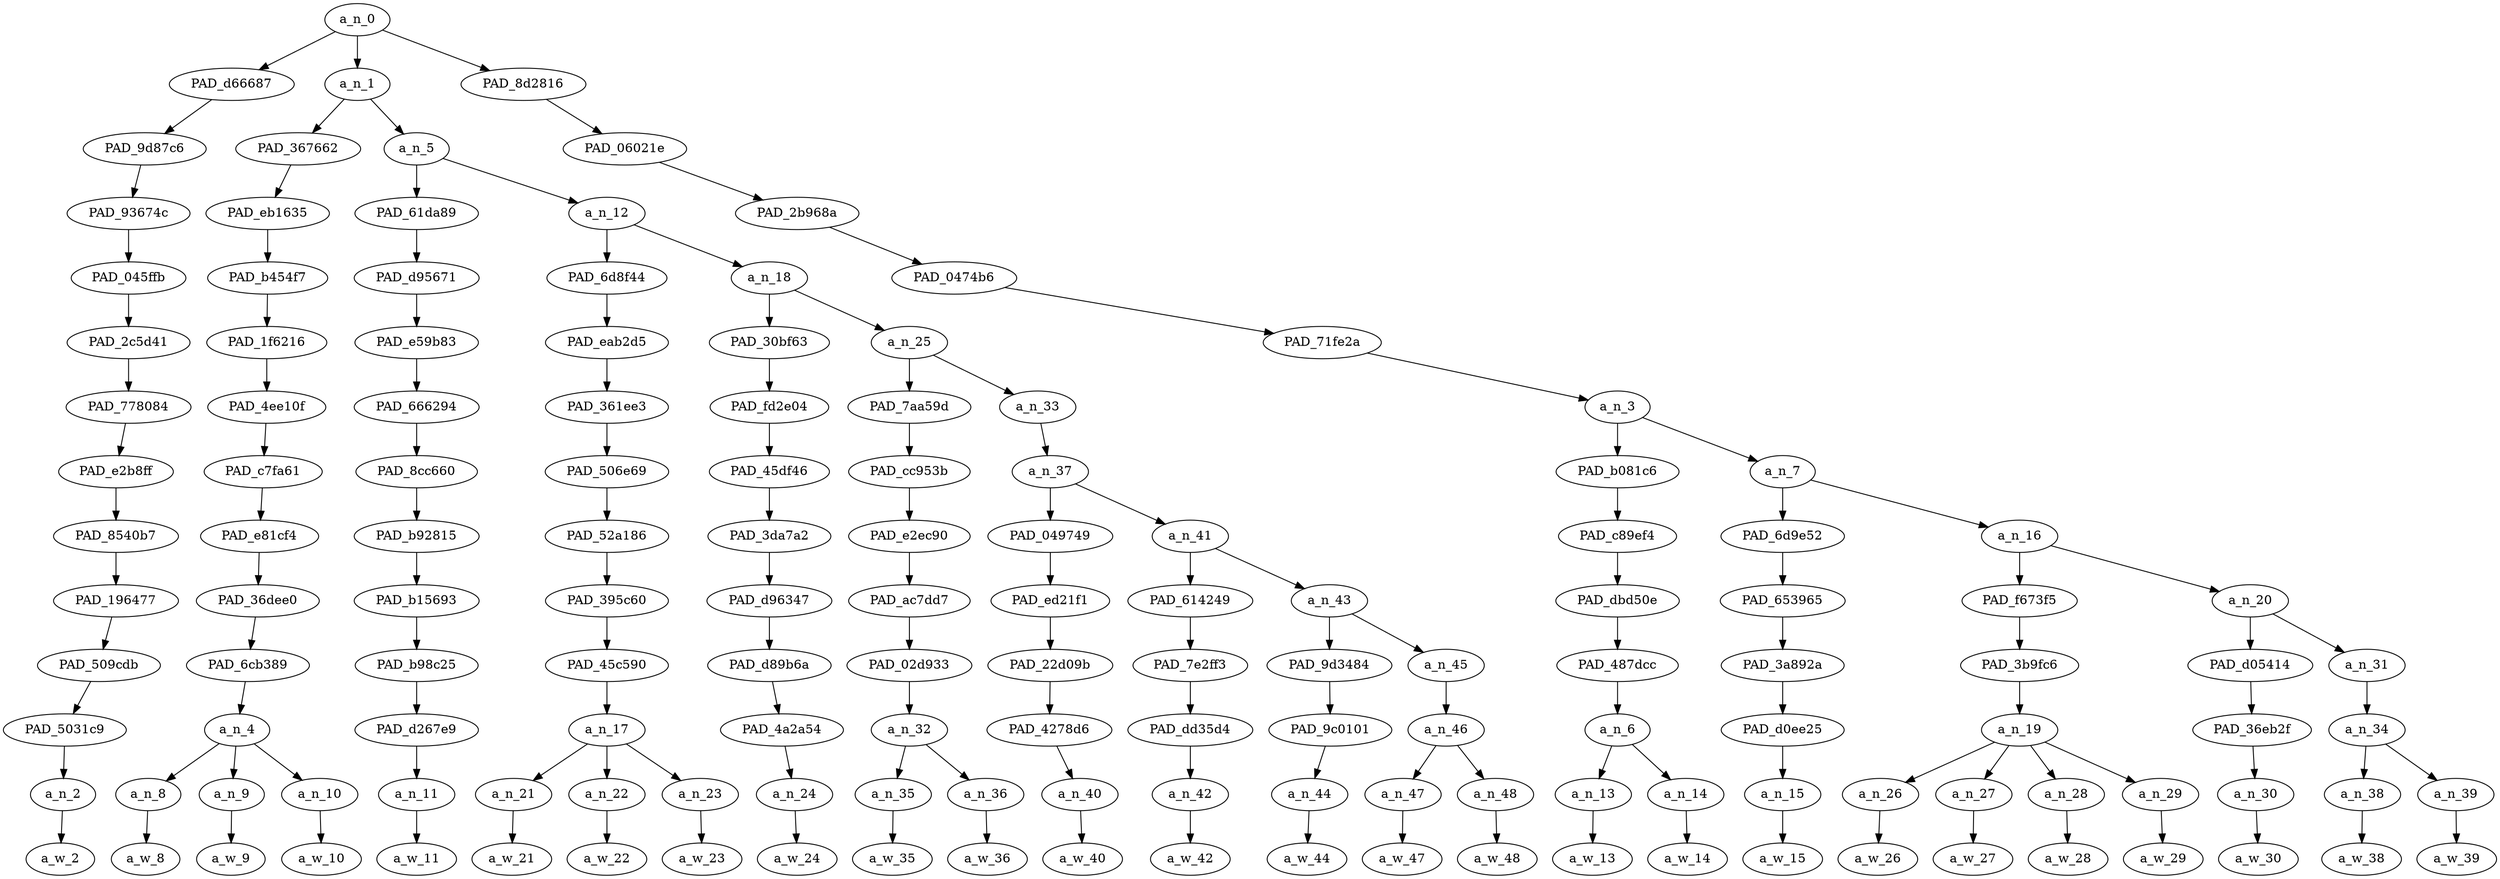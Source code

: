 strict digraph "" {
	a_n_0	[div_dir=1,
		index=0,
		level=13,
		pos="12.067057291666666,13!",
		text_span="[0, 1, 2, 3, 4, 5, 6, 7, 8, 9, 10, 11, 12, 13, 14, 15, 16, 17, 18, 19, 20, 21, 22, 23, 24, 25]",
		value=1.00000001];
	PAD_d66687	[div_dir=1,
		index=1,
		level=12,
		pos="15.0,12!",
		text_span="[15]",
		value=0.02553242];
	a_n_0 -> PAD_d66687;
	a_n_1	[div_dir=1,
		index=0,
		level=12,
		pos="2.919921875,12!",
		text_span="[0, 1, 2, 3, 4, 5, 6, 7, 8, 9, 10, 11, 12, 13, 14]",
		value=0.55175688];
	a_n_0 -> a_n_1;
	PAD_8d2816	[div_dir=1,
		index=2,
		level=12,
		pos="18.28125,12!",
		text_span="[16, 17, 18, 19, 20, 21, 22, 23, 24, 25]",
		value=0.42257754];
	a_n_0 -> PAD_8d2816;
	PAD_9d87c6	[div_dir=1,
		index=2,
		level=11,
		pos="15.0,11!",
		text_span="[15]",
		value=0.02553242];
	PAD_d66687 -> PAD_9d87c6;
	PAD_93674c	[div_dir=1,
		index=3,
		level=10,
		pos="15.0,10!",
		text_span="[15]",
		value=0.02553242];
	PAD_9d87c6 -> PAD_93674c;
	PAD_045ffb	[div_dir=1,
		index=4,
		level=9,
		pos="15.0,9!",
		text_span="[15]",
		value=0.02553242];
	PAD_93674c -> PAD_045ffb;
	PAD_2c5d41	[div_dir=1,
		index=5,
		level=8,
		pos="15.0,8!",
		text_span="[15]",
		value=0.02553242];
	PAD_045ffb -> PAD_2c5d41;
	PAD_778084	[div_dir=1,
		index=6,
		level=7,
		pos="15.0,7!",
		text_span="[15]",
		value=0.02553242];
	PAD_2c5d41 -> PAD_778084;
	PAD_e2b8ff	[div_dir=1,
		index=6,
		level=6,
		pos="15.0,6!",
		text_span="[15]",
		value=0.02553242];
	PAD_778084 -> PAD_e2b8ff;
	PAD_8540b7	[div_dir=1,
		index=7,
		level=5,
		pos="15.0,5!",
		text_span="[15]",
		value=0.02553242];
	PAD_e2b8ff -> PAD_8540b7;
	PAD_196477	[div_dir=1,
		index=8,
		level=4,
		pos="15.0,4!",
		text_span="[15]",
		value=0.02553242];
	PAD_8540b7 -> PAD_196477;
	PAD_509cdb	[div_dir=1,
		index=9,
		level=3,
		pos="15.0,3!",
		text_span="[15]",
		value=0.02553242];
	PAD_196477 -> PAD_509cdb;
	PAD_5031c9	[div_dir=1,
		index=9,
		level=2,
		pos="15.0,2!",
		text_span="[15]",
		value=0.02553242];
	PAD_509cdb -> PAD_5031c9;
	a_n_2	[div_dir=1,
		index=15,
		level=1,
		pos="15.0,1!",
		text_span="[15]",
		value=0.02553242];
	PAD_5031c9 -> a_n_2;
	a_w_2	[div_dir=0,
		index=15,
		level=0,
		pos="15,0!",
		text_span="[15]",
		value=but];
	a_n_2 -> a_w_2;
	PAD_367662	[div_dir=1,
		index=0,
		level=11,
		pos="1.0,11!",
		text_span="[0, 1, 2]",
		value=0.18090620];
	a_n_1 -> PAD_367662;
	a_n_5	[div_dir=-1,
		index=1,
		level=11,
		pos="4.83984375,11!",
		text_span="[3, 4, 5, 6, 7, 8, 9, 10, 11, 12, 13, 14]",
		value=0.37082136];
	a_n_1 -> a_n_5;
	PAD_eb1635	[div_dir=1,
		index=0,
		level=10,
		pos="1.0,10!",
		text_span="[0, 1, 2]",
		value=0.18090620];
	PAD_367662 -> PAD_eb1635;
	PAD_b454f7	[div_dir=1,
		index=0,
		level=9,
		pos="1.0,9!",
		text_span="[0, 1, 2]",
		value=0.18090620];
	PAD_eb1635 -> PAD_b454f7;
	PAD_1f6216	[div_dir=1,
		index=0,
		level=8,
		pos="1.0,8!",
		text_span="[0, 1, 2]",
		value=0.18090620];
	PAD_b454f7 -> PAD_1f6216;
	PAD_4ee10f	[div_dir=1,
		index=0,
		level=7,
		pos="1.0,7!",
		text_span="[0, 1, 2]",
		value=0.18090620];
	PAD_1f6216 -> PAD_4ee10f;
	PAD_c7fa61	[div_dir=1,
		index=0,
		level=6,
		pos="1.0,6!",
		text_span="[0, 1, 2]",
		value=0.18090620];
	PAD_4ee10f -> PAD_c7fa61;
	PAD_e81cf4	[div_dir=1,
		index=0,
		level=5,
		pos="1.0,5!",
		text_span="[0, 1, 2]",
		value=0.18090620];
	PAD_c7fa61 -> PAD_e81cf4;
	PAD_36dee0	[div_dir=1,
		index=0,
		level=4,
		pos="1.0,4!",
		text_span="[0, 1, 2]",
		value=0.18090620];
	PAD_e81cf4 -> PAD_36dee0;
	PAD_6cb389	[div_dir=1,
		index=0,
		level=3,
		pos="1.0,3!",
		text_span="[0, 1, 2]",
		value=0.18090620];
	PAD_36dee0 -> PAD_6cb389;
	a_n_4	[div_dir=1,
		index=0,
		level=2,
		pos="1.0,2!",
		text_span="[0, 1, 2]",
		value=0.18090620];
	PAD_6cb389 -> a_n_4;
	a_n_8	[div_dir=1,
		index=0,
		level=1,
		pos="0.0,1!",
		text_span="[0]",
		value=0.04957729];
	a_n_4 -> a_n_8;
	a_n_9	[div_dir=1,
		index=1,
		level=1,
		pos="1.0,1!",
		text_span="[1]",
		value=0.06753704];
	a_n_4 -> a_n_9;
	a_n_10	[div_dir=1,
		index=2,
		level=1,
		pos="2.0,1!",
		text_span="[2]",
		value=0.06369167];
	a_n_4 -> a_n_10;
	a_w_8	[div_dir=0,
		index=0,
		level=0,
		pos="0,0!",
		text_span="[0]",
		value="<user>"];
	a_n_8 -> a_w_8;
	a_w_9	[div_dir=0,
		index=1,
		level=0,
		pos="1,0!",
		text_span="[1]",
		value=anne];
	a_n_9 -> a_w_9;
	a_w_10	[div_dir=0,
		index=2,
		level=0,
		pos="2,0!",
		text_span="[2]",
		value=frank];
	a_n_10 -> a_w_10;
	PAD_61da89	[div_dir=1,
		index=1,
		level=10,
		pos="3.0,10!",
		text_span="[3]",
		value=0.03740442];
	a_n_5 -> PAD_61da89;
	a_n_12	[div_dir=-1,
		index=2,
		level=10,
		pos="6.6796875,10!",
		text_span="[4, 5, 6, 7, 8, 9, 10, 11, 12, 13, 14]",
		value=0.33340593];
	a_n_5 -> a_n_12;
	PAD_d95671	[div_dir=1,
		index=1,
		level=9,
		pos="3.0,9!",
		text_span="[3]",
		value=0.03740442];
	PAD_61da89 -> PAD_d95671;
	PAD_e59b83	[div_dir=1,
		index=1,
		level=8,
		pos="3.0,8!",
		text_span="[3]",
		value=0.03740442];
	PAD_d95671 -> PAD_e59b83;
	PAD_666294	[div_dir=1,
		index=1,
		level=7,
		pos="3.0,7!",
		text_span="[3]",
		value=0.03740442];
	PAD_e59b83 -> PAD_666294;
	PAD_8cc660	[div_dir=1,
		index=1,
		level=6,
		pos="3.0,6!",
		text_span="[3]",
		value=0.03740442];
	PAD_666294 -> PAD_8cc660;
	PAD_b92815	[div_dir=1,
		index=1,
		level=5,
		pos="3.0,5!",
		text_span="[3]",
		value=0.03740442];
	PAD_8cc660 -> PAD_b92815;
	PAD_b15693	[div_dir=1,
		index=1,
		level=4,
		pos="3.0,4!",
		text_span="[3]",
		value=0.03740442];
	PAD_b92815 -> PAD_b15693;
	PAD_b98c25	[div_dir=1,
		index=1,
		level=3,
		pos="3.0,3!",
		text_span="[3]",
		value=0.03740442];
	PAD_b15693 -> PAD_b98c25;
	PAD_d267e9	[div_dir=1,
		index=1,
		level=2,
		pos="3.0,2!",
		text_span="[3]",
		value=0.03740442];
	PAD_b98c25 -> PAD_d267e9;
	a_n_11	[div_dir=1,
		index=3,
		level=1,
		pos="3.0,1!",
		text_span="[3]",
		value=0.03740442];
	PAD_d267e9 -> a_n_11;
	a_w_11	[div_dir=0,
		index=3,
		level=0,
		pos="3,0!",
		text_span="[3]",
		value=is];
	a_n_11 -> a_w_11;
	PAD_6d8f44	[div_dir=1,
		index=2,
		level=9,
		pos="5.0,9!",
		text_span="[4, 5, 6]",
		value=0.08899310];
	a_n_12 -> PAD_6d8f44;
	a_n_18	[div_dir=-1,
		index=3,
		level=9,
		pos="8.359375,9!",
		text_span="[7, 8, 9, 10, 11, 12, 13, 14]",
		value=0.24439638];
	a_n_12 -> a_n_18;
	PAD_eab2d5	[div_dir=1,
		index=2,
		level=8,
		pos="5.0,8!",
		text_span="[4, 5, 6]",
		value=0.08899310];
	PAD_6d8f44 -> PAD_eab2d5;
	PAD_361ee3	[div_dir=1,
		index=2,
		level=7,
		pos="5.0,7!",
		text_span="[4, 5, 6]",
		value=0.08899310];
	PAD_eab2d5 -> PAD_361ee3;
	PAD_506e69	[div_dir=1,
		index=2,
		level=6,
		pos="5.0,6!",
		text_span="[4, 5, 6]",
		value=0.08899310];
	PAD_361ee3 -> PAD_506e69;
	PAD_52a186	[div_dir=1,
		index=2,
		level=5,
		pos="5.0,5!",
		text_span="[4, 5, 6]",
		value=0.08899310];
	PAD_506e69 -> PAD_52a186;
	PAD_395c60	[div_dir=1,
		index=2,
		level=4,
		pos="5.0,4!",
		text_span="[4, 5, 6]",
		value=0.08899310];
	PAD_52a186 -> PAD_395c60;
	PAD_45c590	[div_dir=1,
		index=2,
		level=3,
		pos="5.0,3!",
		text_span="[4, 5, 6]",
		value=0.08899310];
	PAD_395c60 -> PAD_45c590;
	a_n_17	[div_dir=1,
		index=2,
		level=2,
		pos="5.0,2!",
		text_span="[4, 5, 6]",
		value=0.08899310];
	PAD_45c590 -> a_n_17;
	a_n_21	[div_dir=1,
		index=4,
		level=1,
		pos="4.0,1!",
		text_span="[4]",
		value=0.02834564];
	a_n_17 -> a_n_21;
	a_n_22	[div_dir=1,
		index=5,
		level=1,
		pos="5.0,1!",
		text_span="[5]",
		value=0.02993942];
	a_n_17 -> a_n_22;
	a_n_23	[div_dir=-1,
		index=6,
		level=1,
		pos="6.0,1!",
		text_span="[6]",
		value=0.03069726];
	a_n_17 -> a_n_23;
	a_w_21	[div_dir=0,
		index=4,
		level=0,
		pos="4,0!",
		text_span="[4]",
		value=a];
	a_n_21 -> a_w_21;
	a_w_22	[div_dir=0,
		index=5,
		level=0,
		pos="5,0!",
		text_span="[5]",
		value=little];
	a_n_22 -> a_w_22;
	a_w_23	[div_dir=0,
		index=6,
		level=0,
		pos="6,0!",
		text_span="[6]",
		value=girl];
	a_n_23 -> a_w_23;
	PAD_30bf63	[div_dir=1,
		index=3,
		level=8,
		pos="7.0,8!",
		text_span="[7]",
		value=0.02040465];
	a_n_18 -> PAD_30bf63;
	a_n_25	[div_dir=-1,
		index=4,
		level=8,
		pos="9.71875,8!",
		text_span="[8, 9, 10, 11, 12, 13, 14]",
		value=0.22396522];
	a_n_18 -> a_n_25;
	PAD_fd2e04	[div_dir=1,
		index=3,
		level=7,
		pos="7.0,7!",
		text_span="[7]",
		value=0.02040465];
	PAD_30bf63 -> PAD_fd2e04;
	PAD_45df46	[div_dir=1,
		index=3,
		level=6,
		pos="7.0,6!",
		text_span="[7]",
		value=0.02040465];
	PAD_fd2e04 -> PAD_45df46;
	PAD_3da7a2	[div_dir=1,
		index=3,
		level=5,
		pos="7.0,5!",
		text_span="[7]",
		value=0.02040465];
	PAD_45df46 -> PAD_3da7a2;
	PAD_d96347	[div_dir=1,
		index=3,
		level=4,
		pos="7.0,4!",
		text_span="[7]",
		value=0.02040465];
	PAD_3da7a2 -> PAD_d96347;
	PAD_d89b6a	[div_dir=1,
		index=3,
		level=3,
		pos="7.0,3!",
		text_span="[7]",
		value=0.02040465];
	PAD_d96347 -> PAD_d89b6a;
	PAD_4a2a54	[div_dir=1,
		index=3,
		level=2,
		pos="7.0,2!",
		text_span="[7]",
		value=0.02040465];
	PAD_d89b6a -> PAD_4a2a54;
	a_n_24	[div_dir=1,
		index=7,
		level=1,
		pos="7.0,1!",
		text_span="[7]",
		value=0.02040465];
	PAD_4a2a54 -> a_n_24;
	a_w_24	[div_dir=0,
		index=7,
		level=0,
		pos="7,0!",
		text_span="[7]",
		value=from];
	a_n_24 -> a_w_24;
	PAD_7aa59d	[div_dir=-1,
		index=4,
		level=7,
		pos="8.5,7!",
		text_span="[8, 9]",
		value=0.08567582];
	a_n_25 -> PAD_7aa59d;
	a_n_33	[div_dir=1,
		index=5,
		level=7,
		pos="10.9375,7!",
		text_span="[10, 11, 12, 13, 14]",
		value=0.13824015];
	a_n_25 -> a_n_33;
	PAD_cc953b	[div_dir=-1,
		index=4,
		level=6,
		pos="8.5,6!",
		text_span="[8, 9]",
		value=0.08567582];
	PAD_7aa59d -> PAD_cc953b;
	PAD_e2ec90	[div_dir=-1,
		index=4,
		level=5,
		pos="8.5,5!",
		text_span="[8, 9]",
		value=0.08567582];
	PAD_cc953b -> PAD_e2ec90;
	PAD_ac7dd7	[div_dir=-1,
		index=4,
		level=4,
		pos="8.5,4!",
		text_span="[8, 9]",
		value=0.08567582];
	PAD_e2ec90 -> PAD_ac7dd7;
	PAD_02d933	[div_dir=-1,
		index=4,
		level=3,
		pos="8.5,3!",
		text_span="[8, 9]",
		value=0.08567582];
	PAD_ac7dd7 -> PAD_02d933;
	a_n_32	[div_dir=-1,
		index=4,
		level=2,
		pos="8.5,2!",
		text_span="[8, 9]",
		value=0.08567582];
	PAD_02d933 -> a_n_32;
	a_n_35	[div_dir=1,
		index=8,
		level=1,
		pos="8.0,1!",
		text_span="[8]",
		value=0.02319471];
	a_n_32 -> a_n_35;
	a_n_36	[div_dir=-1,
		index=9,
		level=1,
		pos="9.0,1!",
		text_span="[9]",
		value=0.06227978];
	a_n_32 -> a_n_36;
	a_w_35	[div_dir=0,
		index=8,
		level=0,
		pos="8,0!",
		text_span="[8]",
		value=the];
	a_n_35 -> a_w_35;
	a_w_36	[div_dir=0,
		index=9,
		level=0,
		pos="9,0!",
		text_span="[9]",
		value=holocaust];
	a_n_36 -> a_w_36;
	a_n_37	[div_dir=1,
		index=5,
		level=6,
		pos="10.9375,6!",
		text_span="[10, 11, 12, 13, 14]",
		value=0.13816703];
	a_n_33 -> a_n_37;
	PAD_049749	[div_dir=1,
		index=5,
		level=5,
		pos="10.0,5!",
		text_span="[10]",
		value=0.02931542];
	a_n_37 -> PAD_049749;
	a_n_41	[div_dir=1,
		index=6,
		level=5,
		pos="11.875,5!",
		text_span="[11, 12, 13, 14]",
		value=0.10877848];
	a_n_37 -> a_n_41;
	PAD_ed21f1	[div_dir=1,
		index=5,
		level=4,
		pos="10.0,4!",
		text_span="[10]",
		value=0.02931542];
	PAD_049749 -> PAD_ed21f1;
	PAD_22d09b	[div_dir=1,
		index=5,
		level=3,
		pos="10.0,3!",
		text_span="[10]",
		value=0.02931542];
	PAD_ed21f1 -> PAD_22d09b;
	PAD_4278d6	[div_dir=1,
		index=5,
		level=2,
		pos="10.0,2!",
		text_span="[10]",
		value=0.02931542];
	PAD_22d09b -> PAD_4278d6;
	a_n_40	[div_dir=1,
		index=10,
		level=1,
		pos="10.0,1!",
		text_span="[10]",
		value=0.02931542];
	PAD_4278d6 -> a_n_40;
	a_w_40	[div_dir=0,
		index=10,
		level=0,
		pos="10,0!",
		text_span="[10]",
		value=she];
	a_n_40 -> a_w_40;
	PAD_614249	[div_dir=-1,
		index=6,
		level=4,
		pos="11.0,4!",
		text_span="[11]",
		value=0.02876792];
	a_n_41 -> PAD_614249;
	a_n_43	[div_dir=1,
		index=7,
		level=4,
		pos="12.75,4!",
		text_span="[12, 13, 14]",
		value=0.07996331];
	a_n_41 -> a_n_43;
	PAD_7e2ff3	[div_dir=-1,
		index=6,
		level=3,
		pos="11.0,3!",
		text_span="[11]",
		value=0.02876792];
	PAD_614249 -> PAD_7e2ff3;
	PAD_dd35d4	[div_dir=-1,
		index=6,
		level=2,
		pos="11.0,2!",
		text_span="[11]",
		value=0.02876792];
	PAD_7e2ff3 -> PAD_dd35d4;
	a_n_42	[div_dir=-1,
		index=11,
		level=1,
		pos="11.0,1!",
		text_span="[11]",
		value=0.02876792];
	PAD_dd35d4 -> a_n_42;
	a_w_42	[div_dir=0,
		index=11,
		level=0,
		pos="11,0!",
		text_span="[11]",
		value=’];
	a_n_42 -> a_w_42;
	PAD_9d3484	[div_dir=1,
		index=7,
		level=3,
		pos="12.0,3!",
		text_span="[12]",
		value=0.03089470];
	a_n_43 -> PAD_9d3484;
	a_n_45	[div_dir=1,
		index=8,
		level=3,
		pos="13.5,3!",
		text_span="[13, 14]",
		value=0.04897400];
	a_n_43 -> a_n_45;
	PAD_9c0101	[div_dir=1,
		index=7,
		level=2,
		pos="12.0,2!",
		text_span="[12]",
		value=0.03089470];
	PAD_9d3484 -> PAD_9c0101;
	a_n_44	[div_dir=1,
		index=12,
		level=1,
		pos="12.0,1!",
		text_span="[12]",
		value=0.03089470];
	PAD_9c0101 -> a_n_44;
	a_w_44	[div_dir=0,
		index=12,
		level=0,
		pos="12,0!",
		text_span="[12]",
		value=real];
	a_n_44 -> a_w_44;
	a_n_46	[div_dir=1,
		index=8,
		level=2,
		pos="13.5,2!",
		text_span="[13, 14]",
		value=0.04892216];
	a_n_45 -> a_n_46;
	a_n_47	[div_dir=1,
		index=13,
		level=1,
		pos="13.0,1!",
		text_span="[13]",
		value=0.02457497];
	a_n_46 -> a_n_47;
	a_n_48	[div_dir=1,
		index=14,
		level=1,
		pos="14.0,1!",
		text_span="[14]",
		value=0.02429535];
	a_n_46 -> a_n_48;
	a_w_47	[div_dir=0,
		index=13,
		level=0,
		pos="13,0!",
		text_span="[13]",
		value=i];
	a_n_47 -> a_w_47;
	a_w_48	[div_dir=0,
		index=14,
		level=0,
		pos="14,0!",
		text_span="[14]",
		value=think];
	a_n_48 -> a_w_48;
	PAD_06021e	[div_dir=1,
		index=3,
		level=11,
		pos="18.28125,11!",
		text_span="[16, 17, 18, 19, 20, 21, 22, 23, 24, 25]",
		value=0.42257754];
	PAD_8d2816 -> PAD_06021e;
	PAD_2b968a	[div_dir=1,
		index=4,
		level=10,
		pos="18.28125,10!",
		text_span="[16, 17, 18, 19, 20, 21, 22, 23, 24, 25]",
		value=0.42257754];
	PAD_06021e -> PAD_2b968a;
	PAD_0474b6	[div_dir=1,
		index=5,
		level=9,
		pos="18.28125,9!",
		text_span="[16, 17, 18, 19, 20, 21, 22, 23, 24, 25]",
		value=0.42257754];
	PAD_2b968a -> PAD_0474b6;
	PAD_71fe2a	[div_dir=1,
		index=6,
		level=8,
		pos="18.28125,8!",
		text_span="[16, 17, 18, 19, 20, 21, 22, 23, 24, 25]",
		value=0.42257754];
	PAD_0474b6 -> PAD_71fe2a;
	a_n_3	[div_dir=1,
		index=7,
		level=7,
		pos="18.28125,7!",
		text_span="[16, 17, 18, 19, 20, 21, 22, 23, 24, 25]",
		value=0.42257754];
	PAD_71fe2a -> a_n_3;
	PAD_b081c6	[div_dir=-1,
		index=7,
		level=6,
		pos="16.5,6!",
		text_span="[16, 17]",
		value=0.14805936];
	a_n_3 -> PAD_b081c6;
	a_n_7	[div_dir=1,
		index=8,
		level=6,
		pos="20.0625,6!",
		text_span="[18, 19, 20, 21, 22, 23, 24, 25]",
		value=0.27441088];
	a_n_3 -> a_n_7;
	PAD_c89ef4	[div_dir=-1,
		index=8,
		level=5,
		pos="16.5,5!",
		text_span="[16, 17]",
		value=0.14805936];
	PAD_b081c6 -> PAD_c89ef4;
	PAD_dbd50e	[div_dir=-1,
		index=9,
		level=4,
		pos="16.5,4!",
		text_span="[16, 17]",
		value=0.14805936];
	PAD_c89ef4 -> PAD_dbd50e;
	PAD_487dcc	[div_dir=-1,
		index=10,
		level=3,
		pos="16.5,3!",
		text_span="[16, 17]",
		value=0.14805936];
	PAD_dbd50e -> PAD_487dcc;
	a_n_6	[div_dir=-1,
		index=10,
		level=2,
		pos="16.5,2!",
		text_span="[16, 17]",
		value=0.14805936];
	PAD_487dcc -> a_n_6;
	a_n_13	[div_dir=-1,
		index=16,
		level=1,
		pos="16.0,1!",
		text_span="[16]",
		value=0.05719617];
	a_n_6 -> a_n_13;
	a_n_14	[div_dir=-1,
		index=17,
		level=1,
		pos="17.0,1!",
		text_span="[17]",
		value=0.09080536];
	a_n_6 -> a_n_14;
	a_w_13	[div_dir=0,
		index=16,
		level=0,
		pos="16,0!",
		text_span="[16]",
		value=helen];
	a_n_13 -> a_w_13;
	a_w_14	[div_dir=0,
		index=17,
		level=0,
		pos="17,0!",
		text_span="[17]",
		value=keller];
	a_n_14 -> a_w_14;
	PAD_6d9e52	[div_dir=1,
		index=9,
		level=5,
		pos="18.0,5!",
		text_span="[18]",
		value=0.02845676];
	a_n_7 -> PAD_6d9e52;
	a_n_16	[div_dir=1,
		index=10,
		level=5,
		pos="22.125,5!",
		text_span="[19, 20, 21, 22, 23, 24, 25]",
		value=0.24581044];
	a_n_7 -> a_n_16;
	PAD_653965	[div_dir=1,
		index=10,
		level=4,
		pos="18.0,4!",
		text_span="[18]",
		value=0.02845676];
	PAD_6d9e52 -> PAD_653965;
	PAD_3a892a	[div_dir=1,
		index=11,
		level=3,
		pos="18.0,3!",
		text_span="[18]",
		value=0.02845676];
	PAD_653965 -> PAD_3a892a;
	PAD_d0ee25	[div_dir=1,
		index=11,
		level=2,
		pos="18.0,2!",
		text_span="[18]",
		value=0.02845676];
	PAD_3a892a -> PAD_d0ee25;
	a_n_15	[div_dir=1,
		index=18,
		level=1,
		pos="18.0,1!",
		text_span="[18]",
		value=0.02845676];
	PAD_d0ee25 -> a_n_15;
	a_w_15	[div_dir=0,
		index=18,
		level=0,
		pos="18,0!",
		text_span="[18]",
		value=was];
	a_n_15 -> a_w_15;
	PAD_f673f5	[div_dir=-1,
		index=11,
		level=4,
		pos="20.5,4!",
		text_span="[19, 20, 21, 22]",
		value=0.13958603];
	a_n_16 -> PAD_f673f5;
	a_n_20	[div_dir=1,
		index=12,
		level=4,
		pos="23.75,4!",
		text_span="[23, 24, 25]",
		value=0.10611514];
	a_n_16 -> a_n_20;
	PAD_3b9fc6	[div_dir=-1,
		index=12,
		level=3,
		pos="20.5,3!",
		text_span="[19, 20, 21, 22]",
		value=0.13958603];
	PAD_f673f5 -> PAD_3b9fc6;
	a_n_19	[div_dir=-1,
		index=12,
		level=2,
		pos="20.5,2!",
		text_span="[19, 20, 21, 22]",
		value=0.13958603];
	PAD_3b9fc6 -> a_n_19;
	a_n_26	[div_dir=-1,
		index=19,
		level=1,
		pos="19.0,1!",
		text_span="[19]",
		value=0.03193813];
	a_n_19 -> a_n_26;
	a_n_27	[div_dir=1,
		index=20,
		level=1,
		pos="20.0,1!",
		text_span="[20]",
		value=0.04626702];
	a_n_19 -> a_n_27;
	a_n_28	[div_dir=-1,
		index=21,
		level=1,
		pos="21.0,1!",
		text_span="[21]",
		value=0.02411259];
	a_n_19 -> a_n_28;
	a_n_29	[div_dir=-1,
		index=22,
		level=1,
		pos="22.0,1!",
		text_span="[22]",
		value=0.03715173];
	a_n_19 -> a_n_29;
	a_w_26	[div_dir=0,
		index=19,
		level=0,
		pos="19,0!",
		text_span="[19]",
		value=blind];
	a_n_26 -> a_w_26;
	a_w_27	[div_dir=0,
		index=20,
		level=0,
		pos="20,0!",
		text_span="[20]",
		value=deaf];
	a_n_27 -> a_w_27;
	a_w_28	[div_dir=0,
		index=21,
		level=0,
		pos="21,0!",
		text_span="[21]",
		value=and];
	a_n_28 -> a_w_28;
	a_w_29	[div_dir=0,
		index=22,
		level=0,
		pos="22,0!",
		text_span="[22]",
		value=mute];
	a_n_29 -> a_w_29;
	PAD_d05414	[div_dir=1,
		index=13,
		level=3,
		pos="23.0,3!",
		text_span="[23]",
		value=0.02917908];
	a_n_20 -> PAD_d05414;
	a_n_31	[div_dir=1,
		index=14,
		level=3,
		pos="24.5,3!",
		text_span="[24, 25]",
		value=0.07662710];
	a_n_20 -> a_n_31;
	PAD_36eb2f	[div_dir=1,
		index=13,
		level=2,
		pos="23.0,2!",
		text_span="[23]",
		value=0.02917908];
	PAD_d05414 -> PAD_36eb2f;
	a_n_30	[div_dir=1,
		index=23,
		level=1,
		pos="23.0,1!",
		text_span="[23]",
		value=0.02917908];
	PAD_36eb2f -> a_n_30;
	a_w_30	[div_dir=0,
		index=23,
		level=0,
		pos="23,0!",
		text_span="[23]",
		value=who];
	a_n_30 -> a_w_30;
	a_n_34	[div_dir=1,
		index=14,
		level=2,
		pos="24.5,2!",
		text_span="[24, 25]",
		value=0.07639032];
	a_n_31 -> a_n_34;
	a_n_38	[div_dir=1,
		index=24,
		level=1,
		pos="24.0,1!",
		text_span="[24]",
		value=0.02759388];
	a_n_34 -> a_n_38;
	a_n_39	[div_dir=1,
		index=25,
		level=1,
		pos="25.0,1!",
		text_span="[25]",
		value=0.04855965];
	a_n_34 -> a_n_39;
	a_w_38	[div_dir=0,
		index=24,
		level=0,
		pos="24,0!",
		text_span="[24]",
		value=was1];
	a_n_38 -> a_w_38;
	a_w_39	[div_dir=0,
		index=25,
		level=0,
		pos="25,0!",
		text_span="[25]",
		value=fake];
	a_n_39 -> a_w_39;
}
